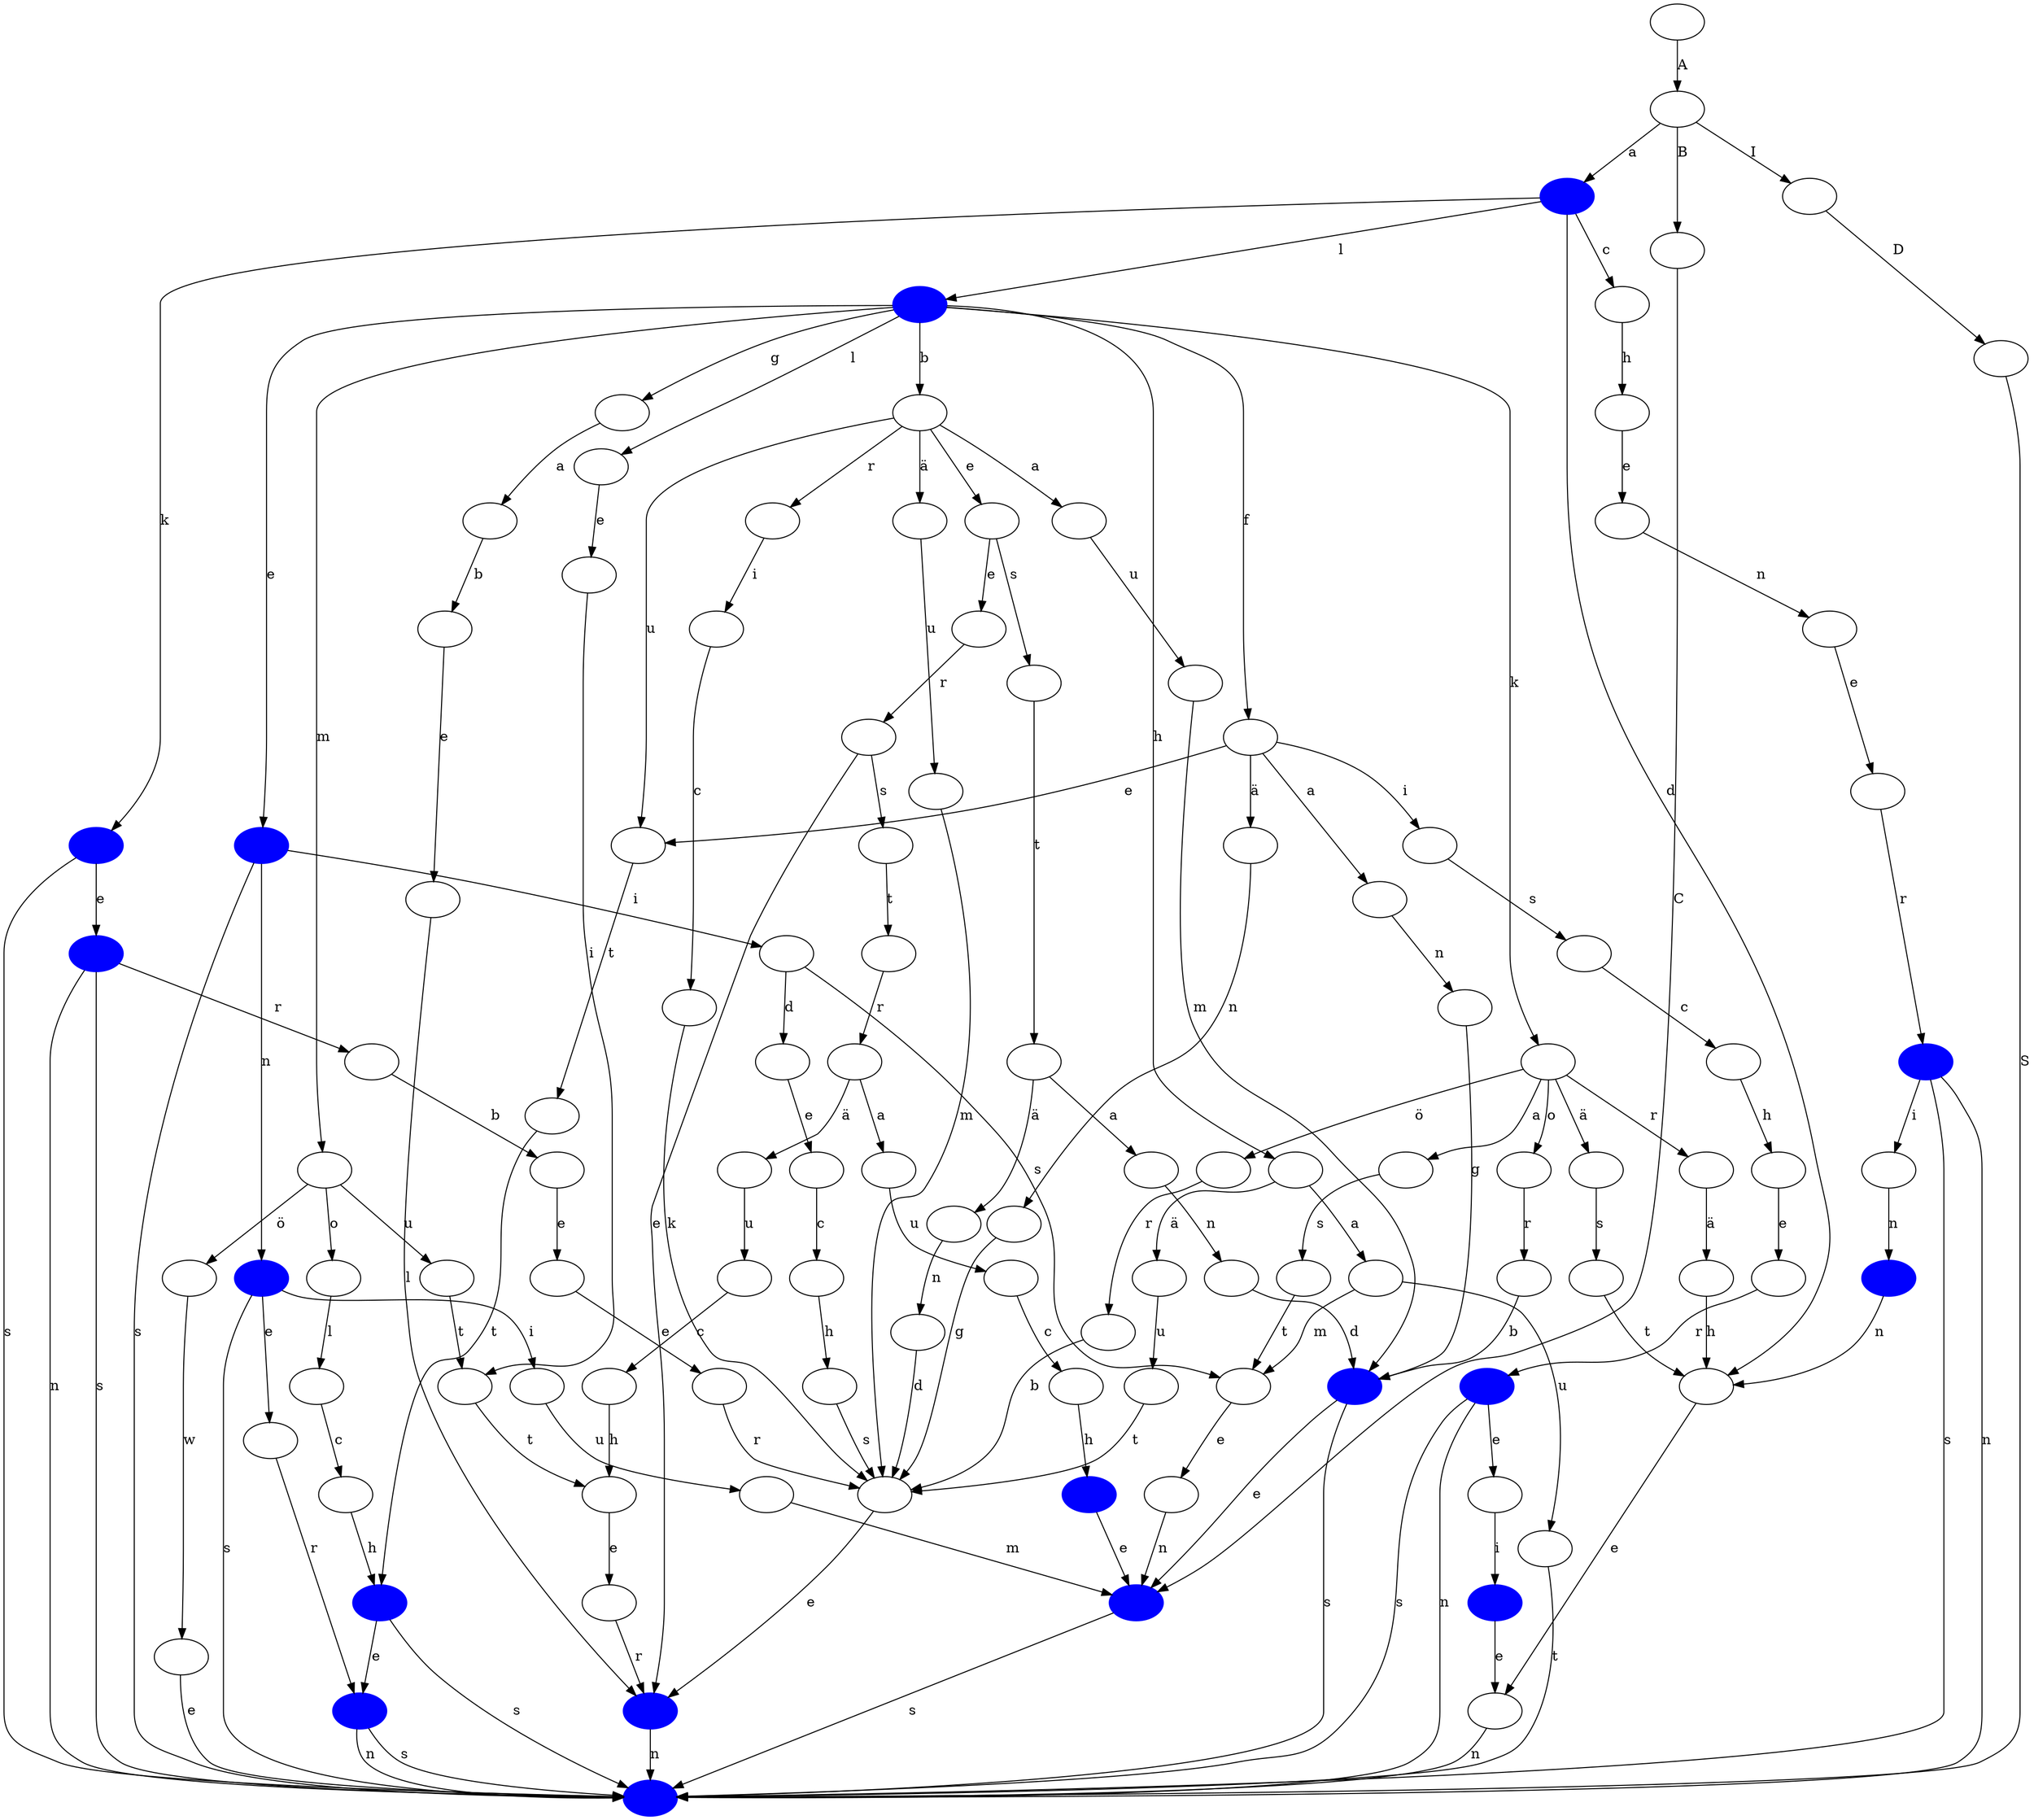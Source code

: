 // LexAutomat
digraph {
	<state.State object at 0x036F6040> [label="" color=blue style=filled]
	<state.State object at 0x036F60A0> [label=""]
	<state.State object at 0x036F60D0> [label="" color=blue style=filled]
	<state.State object at 0x036F60E8> [label=""]
	<state.State object at 0x036F6118> [label="" color=blue style=filled]
	<state.State object at 0x036F6148> [label=""]
	<state.State object at 0x036F6160> [label=""]
	<state.State object at 0x036F6190> [label=""]
	<state.State object at 0x036F61C0> [label=""]
	<state.State object at 0x036F61F0> [label=""]
	<state.State object at 0x036F6220> [label="" color=blue style=filled]
	<state.State object at 0x036F6250> [label="" color=blue style=filled]
	<state.State object at 0x036F6280> [label=""]
	<state.State object at 0x036F62B0> [label=""]
	<state.State object at 0x036F62E0> [label=""]
	<state.State object at 0x036F6310> [label="" color=blue style=filled]
	<state.State object at 0x036F6340> [label=""]
	<state.State object at 0x036F6358> [label=""]
	<state.State object at 0x036F6370> [label=""]
	<state.State object at 0x036F63D0> [label=""]
	<state.State object at 0x036F63E8> [label=""]
	<state.State object at 0x036F6418> [label=""]
	<state.State object at 0x036F6460> [label=""]
	<state.State object at 0x036F6490> [label=""]
	<state.State object at 0x036F64C0> [label=""]
	<state.State object at 0x036F64F0> [label="" color=blue style=filled]
	<state.State object at 0x036F6520> [label=""]
	<state.State object at 0x036F6538> [label=""]
	<state.State object at 0x036F6568> [label=""]
	<state.State object at 0x036F65B0> [label=""]
	<state.State object at 0x036F65E0> [label=""]
	<state.State object at 0x036F6610> [label=""]
	<state.State object at 0x036F6658> [label=""]
	<state.State object at 0x036F66A0> [label=""]
	<state.State object at 0x010DE6D0> [label=""]
	<state.State object at 0x036F66D0> [label=""]
	<state.State object at 0x036F66E8> [label=""]
	<state.State object at 0x036F6718> [label=""]
	<state.State object at 0x036F6730> [label=""]
	<state.State object at 0x036F6760> [label="" color=blue style=filled]
	<state.State object at 0x036F6778> [label=""]
	<state.State object at 0x036F67A8> [label=""]
	<state.State object at 0x036F6808> [label=""]
	<state.State object at 0x036F6838> [label="" color=blue style=filled]
	<state.State object at 0x036F6880> [label=""]
	<state.State object at 0x036F68B0> [label=""]
	<state.State object at 0x036F68E0> [label="" color=blue style=filled]
	<state.State object at 0x036F6928> [label=""]
	<state.State object at 0x036F6958> [label=""]
	<state.State object at 0x036F6970> [label=""]
	<state.State object at 0x036F69A0> [label=""]
	<state.State object at 0x036F69D0> [label=""]
	<state.State object at 0x036F6A00> [label=""]
	<state.State object at 0x036F6A18> [label=""]
	<state.State object at 0x036F6A48> [label=""]
	<state.State object at 0x036F6A78> [label="" color=blue style=filled]
	<state.State object at 0x036F6AA8> [label=""]
	<state.State object at 0x036F6AD8> [label=""]
	<state.State object at 0x036F6B08> [label=""]
	<state.State object at 0x036F6B20> [label=""]
	<state.State object at 0x036F6B50> [label=""]
	<state.State object at 0x036F6BB0> [label=""]
	<state.State object at 0x036F6BE0> [label=""]
	<state.State object at 0x036F6C28> [label=""]
	<state.State object at 0x036F6C40> [label=""]
	<state.State object at 0x036F6C58> [label=""]
	<state.State object at 0x036F6C70> [label=""]
	<state.State object at 0x036F6C88> [label="" color=blue style=filled]
	<state.State object at 0x036F6CD0> [label=""]
	<state.State object at 0x036F6D00> [label="" color=blue style=filled]
	<state.State object at 0x036F6D30> [label=""]
	<state.State object at 0x036F6D60> [label=""]
	<state.State object at 0x036F6D78> [label=""]
	<state.State object at 0x036F6DA8> [label=""]
	<state.State object at 0x036F6DD8> [label=""]
	<state.State object at 0x036F6E08> [label=""]
	<state.State object at 0x036F6E50> [label=""]
	<state.State object at 0x036F6E98> [label=""]
	<state.State object at 0x036F6EC8> [label=""]
	<state.State object at 0x036F6EF8> [label=""]
	<state.State object at 0x036F6F58> [label=""]
	<state.State object at 0x036F6F88> [label=""]
	<state.State object at 0x036F6FB8> [label=""]
	<state.State object at 0x036F6FD0> [label=""]
	<state.State object at 0x036F6FE8> [label=""]
	<state.State object at 0x036FF028> [label=""]
	<state.State object at 0x036FF088> [label=""]
	<state.State object at 0x036FF0B8> [label=""]
	<state.State object at 0x036FF100> [label=""]
	<state.State object at 0x036FF130> [label=""]
	<state.State object at 0x036FF148> [label=""]
	<state.State object at 0x036FF160> [label=""]
	<state.State object at 0x036FF190> [label=""]
	<state.State object at 0x036FF1A8> [label=""]
	<state.State object at 0x036FF1C0> [label=""]
	<state.State object at 0x036FF1F0> [label=""]
	<state.State object at 0x036FF220> [label=""]
	<state.State object at 0x036FF250> [label=""]
	<state.State object at 0x036FF280> [label=""]
	<state.State object at 0x036FF2B0> [label=""]
	<state.State object at 0x035672C8> [label=""]
	<state.State object at 0x036FF328> [label=""]
	<state.State object at 0x0367F790> [label=""]
	<state.State object at 0x035C7820> [label=""]
	<state.State object at 0x035B3850> [label="" color=blue style=filled]
	<state.State object at 0x036E7B08> [label=""]
	<state.State object at 0x036E7B68> [label=""]
	<state.State object at 0x036E7B80> [label="" color=blue style=filled]
	<state.State object at 0x035B3DD8> [label="" color=blue style=filled]
	<state.State object at 0x036E7EB0> [label=""]
	<state.State object at 0x036E7EF8> [label=""]
	<state.State object at 0x036E7F28> [label=""]
	<state.State object at 0x036E7F58> [label=""]
	<state.State object at 0x036E7F88> [label=""]
	<state.State object at 0x036E7FB8> [label="" color=blue style=filled]
	<state.State object at 0x036E7FE8> [label=""]
	<state.State object at 0x036F6040> -> <state.State object at 0x036E7EB0> [label=n]
	<state.State object at 0x036F60A0> -> <state.State object at 0x035B3850> [label=n]
	<state.State object at 0x036F60D0> -> <state.State object at 0x036F6118> [label=e]
	<state.State object at 0x036F60D0> -> <state.State object at 0x035B3850> [label=s]
	<state.State object at 0x036F60E8> -> <state.State object at 0x036F6190> [label=e]
	<state.State object at 0x036F6118> -> <state.State object at 0x035B3850> [label=n]
	<state.State object at 0x036F6118> -> <state.State object at 0x036F6148> [label=r]
	<state.State object at 0x036F6118> -> <state.State object at 0x035B3850> [label=s]
	<state.State object at 0x036F6148> -> <state.State object at 0x036F60E8> [label=b]
	<state.State object at 0x036F6160> -> <state.State object at 0x036F6220> [label=e]
	<state.State object at 0x036F6160> -> <state.State object at 0x036F63D0> [label=s]
	<state.State object at 0x036F6190> -> <state.State object at 0x036F61C0> [label=e]
	<state.State object at 0x036F61C0> -> <state.State object at 0x036F61F0> [label=r]
	<state.State object at 0x036F61F0> -> <state.State object at 0x036F6220> [label=e]
	<state.State object at 0x036F6220> -> <state.State object at 0x035B3850> [label=n]
	<state.State object at 0x036F6250> -> <state.State object at 0x036F6280> [label=b]
	<state.State object at 0x036F6250> -> <state.State object at 0x036F68E0> [label=e]
	<state.State object at 0x036F6250> -> <state.State object at 0x036F6B08> [label=f]
	<state.State object at 0x036F6250> -> <state.State object at 0x036F6BE0> [label=g]
	<state.State object at 0x036F6250> -> <state.State object at 0x036F6E50> [label=h]
	<state.State object at 0x036F6250> -> <state.State object at 0x036F6F58> [label=k]
	<state.State object at 0x036F6250> -> <state.State object at 0x036FF190> [label=l]
	<state.State object at 0x036F6250> -> <state.State object at 0x036FF148> [label=m]
	<state.State object at 0x036F6280> -> <state.State object at 0x036F62B0> [label=a]
	<state.State object at 0x036F6280> -> <state.State object at 0x036F6340> [label=e]
	<state.State object at 0x036F6280> -> <state.State object at 0x036F6718> [label=r]
	<state.State object at 0x036F6280> -> <state.State object at 0x036F66E8> [label=u]
	<state.State object at 0x036F6280> -> <state.State object at 0x036F6880> [label="ä"]
	<state.State object at 0x036F62B0> -> <state.State object at 0x036F62E0> [label=u]
	<state.State object at 0x036F62E0> -> <state.State object at 0x036F6310> [label=m]
	<state.State object at 0x036F6310> -> <state.State object at 0x035B3DD8> [label=e]
	<state.State object at 0x036F6310> -> <state.State object at 0x035B3850> [label=s]
	<state.State object at 0x036F6340> -> <state.State object at 0x036F6358> [label=e]
	<state.State object at 0x036F6340> -> <state.State object at 0x036F6610> [label=s]
	<state.State object at 0x036F6358> -> <state.State object at 0x036F6160> [label=r]
	<state.State object at 0x036F6370> -> <state.State object at 0x036F6460> [label=a]
	<state.State object at 0x036F6370> -> <state.State object at 0x036F6520> [label="ä"]
	<state.State object at 0x036F63D0> -> <state.State object at 0x036F6418> [label=t]
	<state.State object at 0x036F63E8> -> <state.State object at 0x036F65B0> [label=h]
	<state.State object at 0x036F6418> -> <state.State object at 0x036F6370> [label=r]
	<state.State object at 0x036F6460> -> <state.State object at 0x036F6490> [label=u]
	<state.State object at 0x036F6490> -> <state.State object at 0x036F64C0> [label=c]
	<state.State object at 0x036F64C0> -> <state.State object at 0x036F64F0> [label=h]
	<state.State object at 0x036F64F0> -> <state.State object at 0x035B3DD8> [label=e]
	<state.State object at 0x036F6520> -> <state.State object at 0x036F6568> [label=u]
	<state.State object at 0x036F6538> -> <state.State object at 0x036F66A0> [label=n]
	<state.State object at 0x036F6568> -> <state.State object at 0x036F63E8> [label=c]
	<state.State object at 0x036F65B0> -> <state.State object at 0x036F65E0> [label=e]
	<state.State object at 0x036F65E0> -> <state.State object at 0x036F6220> [label=r]
	<state.State object at 0x036F6610> -> <state.State object at 0x036F6658> [label=t]
	<state.State object at 0x036F6658> -> <state.State object at 0x036F6538> [label=a]
	<state.State object at 0x036F6658> -> <state.State object at 0x036F66D0> [label="ä"]
	<state.State object at 0x036F66A0> -> <state.State object at 0x036F6310> [label=d]
	<state.State object at 0x010DE6D0> -> <state.State object at 0x035672C8> [label=A]
	<state.State object at 0x036F66D0> -> <state.State object at 0x036F6730> [label=n]
	<state.State object at 0x036F66E8> -> <state.State object at 0x036F6808> [label=t]
	<state.State object at 0x036F6718> -> <state.State object at 0x036F6778> [label=i]
	<state.State object at 0x036F6730> -> <state.State object at 0x036F61F0> [label=d]
	<state.State object at 0x036F6760> -> <state.State object at 0x035B3850> [label=n]
	<state.State object at 0x036F6760> -> <state.State object at 0x035B3850> [label=s]
	<state.State object at 0x036F6778> -> <state.State object at 0x036F67A8> [label=c]
	<state.State object at 0x036F67A8> -> <state.State object at 0x036F61F0> [label=k]
	<state.State object at 0x036F6808> -> <state.State object at 0x036F6838> [label=t]
	<state.State object at 0x036F6838> -> <state.State object at 0x036F6760> [label=e]
	<state.State object at 0x036F6838> -> <state.State object at 0x035B3850> [label=s]
	<state.State object at 0x036F6880> -> <state.State object at 0x036F68B0> [label=u]
	<state.State object at 0x036F68B0> -> <state.State object at 0x036F61F0> [label=m]
	<state.State object at 0x036F68E0> -> <state.State object at 0x036F6928> [label=i]
	<state.State object at 0x036F68E0> -> <state.State object at 0x036F6A78> [label=n]
	<state.State object at 0x036F68E0> -> <state.State object at 0x035B3850> [label=s]
	<state.State object at 0x036F6928> -> <state.State object at 0x036F6958> [label=d]
	<state.State object at 0x036F6928> -> <state.State object at 0x036F6A00> [label=s]
	<state.State object at 0x036F6958> -> <state.State object at 0x036F6970> [label=e]
	<state.State object at 0x036F6970> -> <state.State object at 0x036F69A0> [label=c]
	<state.State object at 0x036F69A0> -> <state.State object at 0x036F69D0> [label=h]
	<state.State object at 0x036F69D0> -> <state.State object at 0x036F61F0> [label=s]
	<state.State object at 0x036F6A00> -> <state.State object at 0x036F6A48> [label=e]
	<state.State object at 0x036F6A18> -> <state.State object at 0x036F6B20> [label=u]
	<state.State object at 0x036F6A48> -> <state.State object at 0x035B3DD8> [label=n]
	<state.State object at 0x036F6A78> -> <state.State object at 0x036F6AA8> [label=e]
	<state.State object at 0x036F6A78> -> <state.State object at 0x036F6A18> [label=i]
	<state.State object at 0x036F6A78> -> <state.State object at 0x035B3850> [label=s]
	<state.State object at 0x036F6AA8> -> <state.State object at 0x036F6760> [label=r]
	<state.State object at 0x036F6AD8> -> <state.State object at 0x036F6310> [label=g]
	<state.State object at 0x036F6B08> -> <state.State object at 0x036F6B50> [label=a]
	<state.State object at 0x036F6B08> -> <state.State object at 0x036F66E8> [label=e]
	<state.State object at 0x036F6B08> -> <state.State object at 0x036F6BB0> [label=i]
	<state.State object at 0x036F6B08> -> <state.State object at 0x036F6D30> [label="ä"]
	<state.State object at 0x036F6B20> -> <state.State object at 0x035B3DD8> [label=m]
	<state.State object at 0x036F6B50> -> <state.State object at 0x036F6AD8> [label=n]
	<state.State object at 0x036F6BB0> -> <state.State object at 0x036F6C28> [label=s]
	<state.State object at 0x036F6BE0> -> <state.State object at 0x036F6DD8> [label=a]
	<state.State object at 0x036F6C28> -> <state.State object at 0x036F6C40> [label=c]
	<state.State object at 0x036F6C40> -> <state.State object at 0x036F6C70> [label=h]
	<state.State object at 0x036F6C58> -> <state.State object at 0x036F6C88> [label=r]
	<state.State object at 0x036F6C70> -> <state.State object at 0x036F6C58> [label=e]
	<state.State object at 0x036F6C88> -> <state.State object at 0x036F6CD0> [label=e]
	<state.State object at 0x036F6C88> -> <state.State object at 0x035B3850> [label=n]
	<state.State object at 0x036F6C88> -> <state.State object at 0x035B3850> [label=s]
	<state.State object at 0x036F6CD0> -> <state.State object at 0x036F6D00> [label=i]
	<state.State object at 0x036F6D00> -> <state.State object at 0x036F60A0> [label=e]
	<state.State object at 0x036F6D30> -> <state.State object at 0x036F6D60> [label=n]
	<state.State object at 0x036F6D60> -> <state.State object at 0x036F61F0> [label=g]
	<state.State object at 0x036F6D78> -> <state.State object at 0x036F6220> [label=l]
	<state.State object at 0x036F6DA8> -> <state.State object at 0x035B3850> [label=t]
	<state.State object at 0x036F6DD8> -> <state.State object at 0x036F6E08> [label=b]
	<state.State object at 0x036F6E08> -> <state.State object at 0x036F6D78> [label=e]
	<state.State object at 0x036F6E50> -> <state.State object at 0x036F6E98> [label=a]
	<state.State object at 0x036F6E50> -> <state.State object at 0x036F6EF8> [label="ä"]
	<state.State object at 0x036F6E98> -> <state.State object at 0x036F6A00> [label=m]
	<state.State object at 0x036F6E98> -> <state.State object at 0x036F6DA8> [label=u]
	<state.State object at 0x036F6EC8> -> <state.State object at 0x036F61F0> [label=t]
	<state.State object at 0x036F6EF8> -> <state.State object at 0x036F6EC8> [label=u]
	<state.State object at 0x036F6F58> -> <state.State object at 0x036F6F88> [label=a]
	<state.State object at 0x036F6F58> -> <state.State object at 0x036F6FD0> [label=o]
	<state.State object at 0x036F6F58> -> <state.State object at 0x036F6FE8> [label=r]
	<state.State object at 0x036F6F58> -> <state.State object at 0x036FF0B8> [label="ä"]
	<state.State object at 0x036F6F58> -> <state.State object at 0x036FF130> [label="ö"]
	<state.State object at 0x036F6F88> -> <state.State object at 0x036F6FB8> [label=s]
	<state.State object at 0x036F6FB8> -> <state.State object at 0x036F6A00> [label=t]
	<state.State object at 0x036F6FD0> -> <state.State object at 0x036FF028> [label=r]
	<state.State object at 0x036F6FE8> -> <state.State object at 0x036FF088> [label="ä"]
	<state.State object at 0x036FF028> -> <state.State object at 0x036F6310> [label=b]
	<state.State object at 0x036FF088> -> <state.State object at 0x036E7EB0> [label=h]
	<state.State object at 0x036FF0B8> -> <state.State object at 0x036FF100> [label=s]
	<state.State object at 0x036FF100> -> <state.State object at 0x036E7EB0> [label=t]
	<state.State object at 0x036FF130> -> <state.State object at 0x036FF160> [label=r]
	<state.State object at 0x036FF148> -> <state.State object at 0x036FF250> [label=o]
	<state.State object at 0x036FF148> -> <state.State object at 0x036FF1A8> [label=u]
	<state.State object at 0x036FF148> -> <state.State object at 0x036FF328> [label="ö"]
	<state.State object at 0x036FF160> -> <state.State object at 0x036F61F0> [label=b]
	<state.State object at 0x036FF190> -> <state.State object at 0x036FF1C0> [label=e]
	<state.State object at 0x036FF1A8> -> <state.State object at 0x036FF1F0> [label=t]
	<state.State object at 0x036FF1C0> -> <state.State object at 0x036FF1F0> [label=i]
	<state.State object at 0x036FF1F0> -> <state.State object at 0x036F65B0> [label=t]
	<state.State object at 0x036FF220> -> <state.State object at 0x035B3850> [label=e]
	<state.State object at 0x036FF250> -> <state.State object at 0x036FF280> [label=l]
	<state.State object at 0x036FF280> -> <state.State object at 0x036FF2B0> [label=c]
	<state.State object at 0x036FF2B0> -> <state.State object at 0x036F6838> [label=h]
	<state.State object at 0x035672C8> -> <state.State object at 0x0367F790> [label=B]
	<state.State object at 0x035672C8> -> <state.State object at 0x035C7820> [label=I]
	<state.State object at 0x035672C8> -> <state.State object at 0x036E7B80> [label=a]
	<state.State object at 0x036FF328> -> <state.State object at 0x036FF220> [label=w]
	<state.State object at 0x0367F790> -> <state.State object at 0x035B3DD8> [label=C]
	<state.State object at 0x035C7820> -> <state.State object at 0x036E7B68> [label=D]
	<state.State object at 0x036E7B08> -> <state.State object at 0x036E7EF8> [label=h]
	<state.State object at 0x036E7B68> -> <state.State object at 0x035B3850> [label=S]
	<state.State object at 0x036E7B80> -> <state.State object at 0x036E7B08> [label=c]
	<state.State object at 0x036E7B80> -> <state.State object at 0x036E7EB0> [label=d]
	<state.State object at 0x036E7B80> -> <state.State object at 0x036F60D0> [label=k]
	<state.State object at 0x036E7B80> -> <state.State object at 0x036F6250> [label=l]
	<state.State object at 0x035B3DD8> -> <state.State object at 0x035B3850> [label=s]
	<state.State object at 0x036E7EB0> -> <state.State object at 0x036F60A0> [label=e]
	<state.State object at 0x036E7EF8> -> <state.State object at 0x036E7F28> [label=e]
	<state.State object at 0x036E7F28> -> <state.State object at 0x036E7F58> [label=n]
	<state.State object at 0x036E7F58> -> <state.State object at 0x036E7F88> [label=e]
	<state.State object at 0x036E7F88> -> <state.State object at 0x036E7FB8> [label=r]
	<state.State object at 0x036E7FB8> -> <state.State object at 0x036E7FE8> [label=i]
	<state.State object at 0x036E7FB8> -> <state.State object at 0x035B3850> [label=n]
	<state.State object at 0x036E7FB8> -> <state.State object at 0x035B3850> [label=s]
	<state.State object at 0x036E7FE8> -> <state.State object at 0x036F6040> [label=n]
}
